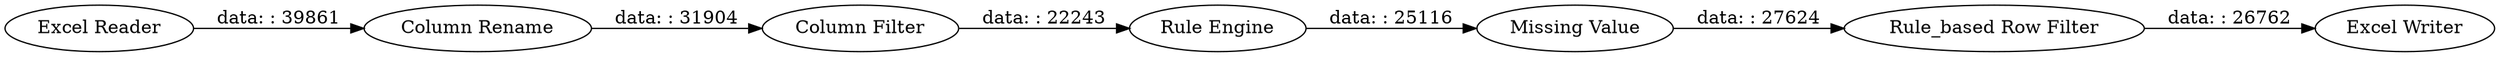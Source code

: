 digraph {
	"-4652765102121180761_7" [label="Column Rename"]
	"-4652765102121180761_9" [label="Column Filter"]
	"-4652765102121180761_1" [label="Excel Reader"]
	"-4652765102121180761_12" [label="Excel Writer"]
	"-4652765102121180761_10" [label="Rule_based Row Filter"]
	"-4652765102121180761_4" [label="Rule Engine"]
	"-4652765102121180761_8" [label="Missing Value"]
	"-4652765102121180761_7" -> "-4652765102121180761_9" [label="data: : 31904"]
	"-4652765102121180761_10" -> "-4652765102121180761_12" [label="data: : 26762"]
	"-4652765102121180761_9" -> "-4652765102121180761_4" [label="data: : 22243"]
	"-4652765102121180761_1" -> "-4652765102121180761_7" [label="data: : 39861"]
	"-4652765102121180761_4" -> "-4652765102121180761_8" [label="data: : 25116"]
	"-4652765102121180761_8" -> "-4652765102121180761_10" [label="data: : 27624"]
	rankdir=LR
}
